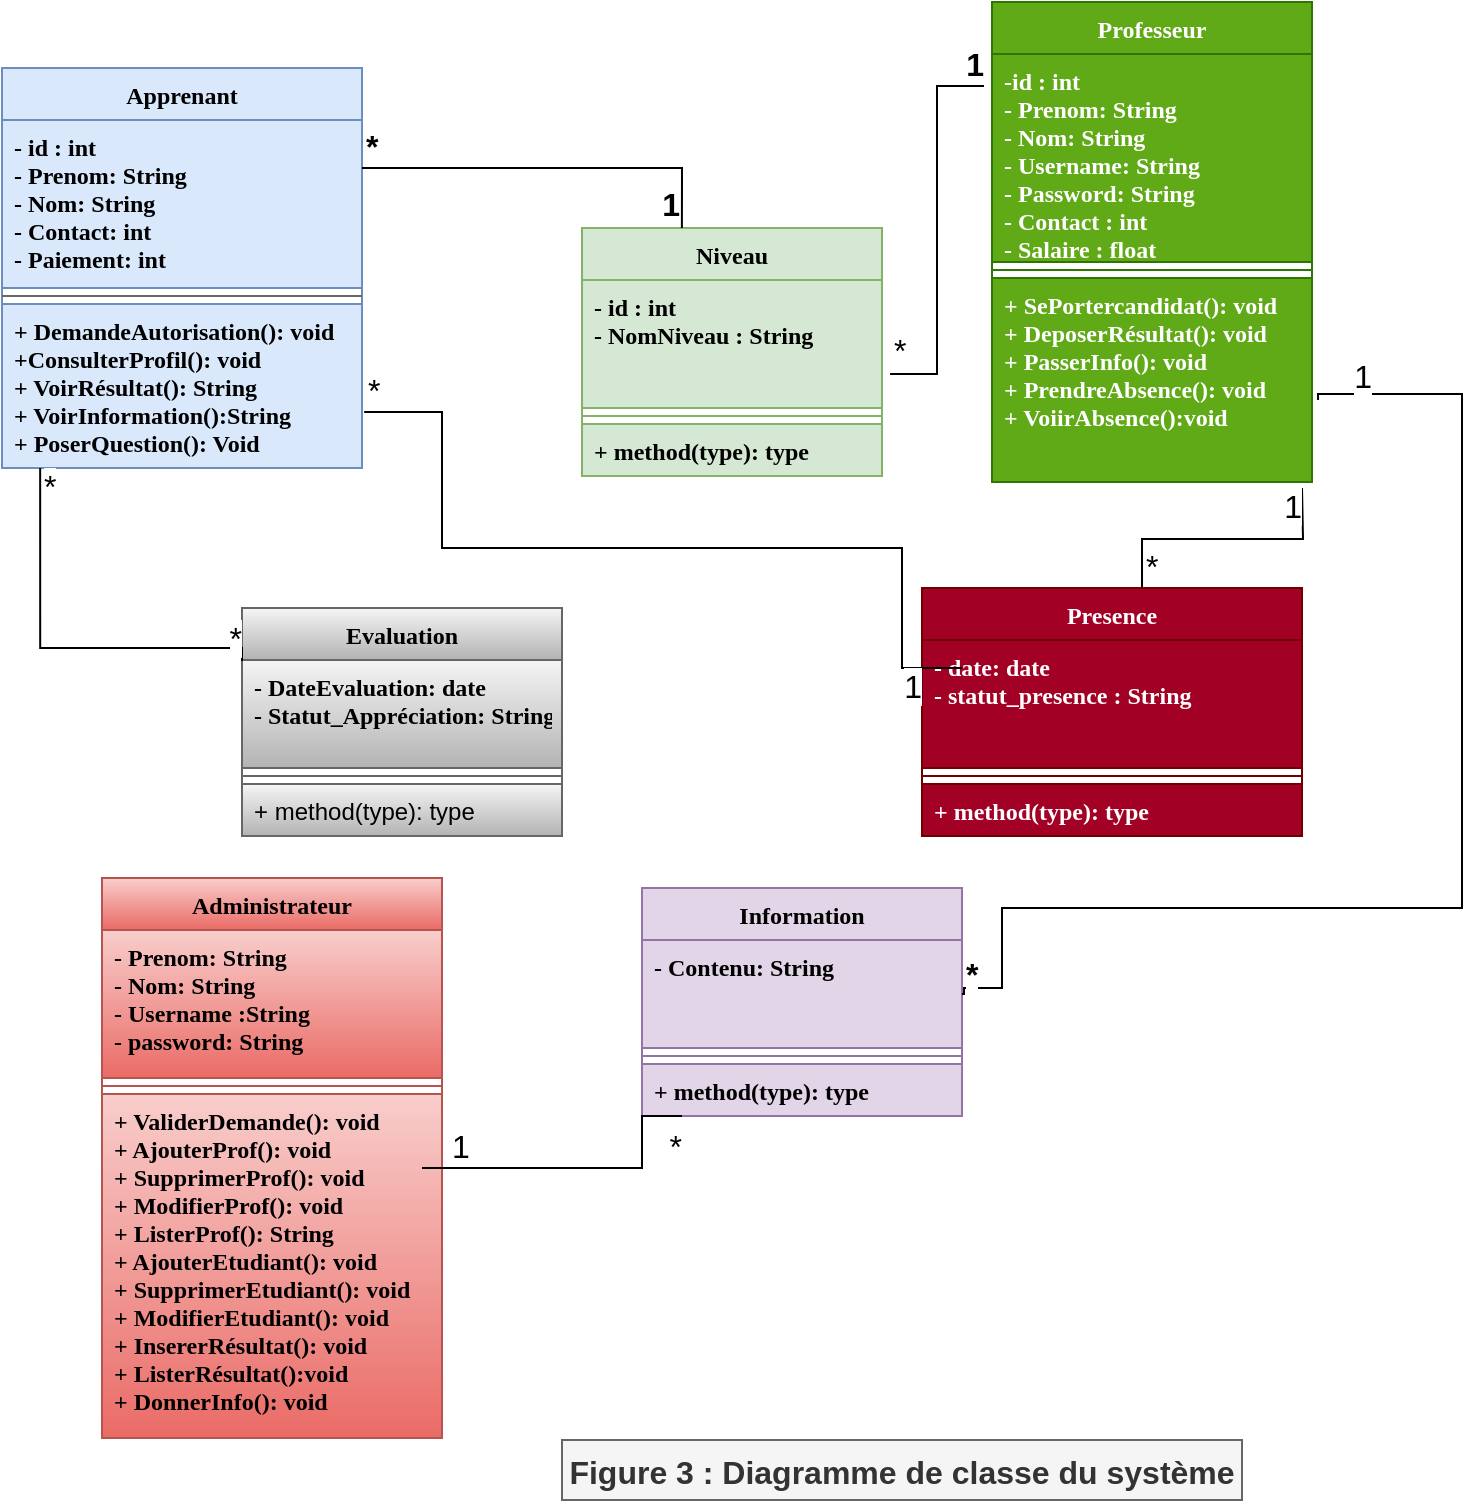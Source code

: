 <mxfile version="20.5.3" type="github">
  <diagram id="C5RBs43oDa-KdzZeNtuy" name="Page-1">
    <mxGraphModel dx="868" dy="482" grid="1" gridSize="10" guides="1" tooltips="1" connect="1" arrows="1" fold="1" page="1" pageScale="1" pageWidth="827" pageHeight="1169" math="0" shadow="0">
      <root>
        <mxCell id="WIyWlLk6GJQsqaUBKTNV-0" />
        <mxCell id="WIyWlLk6GJQsqaUBKTNV-1" parent="WIyWlLk6GJQsqaUBKTNV-0" />
        <mxCell id="76GFjRbFe7bVXMX4q32V-0" value="Professeur" style="swimlane;fontStyle=1;align=center;verticalAlign=top;childLayout=stackLayout;horizontal=1;startSize=26;horizontalStack=0;resizeParent=1;resizeParentMax=0;resizeLast=0;collapsible=1;marginBottom=0;fillColor=#60a917;fontColor=#ffffff;strokeColor=#2D7600;fontFamily=Times New Roman;" parent="WIyWlLk6GJQsqaUBKTNV-1" vertex="1">
          <mxGeometry x="555" y="147" width="160" height="240" as="geometry" />
        </mxCell>
        <mxCell id="76GFjRbFe7bVXMX4q32V-1" value="-id : int&#xa;- Prenom: String&#xa;- Nom: String&#xa;- Username: String&#xa;- Password: String&#xa;- Contact : int&#xa;- Salaire : float" style="text;strokeColor=#2D7600;fillColor=#60a917;align=left;verticalAlign=top;spacingLeft=4;spacingRight=4;overflow=hidden;rotatable=0;points=[[0,0.5],[1,0.5]];portConstraint=eastwest;fontColor=#ffffff;fontStyle=1;fontFamily=Times New Roman;" parent="76GFjRbFe7bVXMX4q32V-0" vertex="1">
          <mxGeometry y="26" width="160" height="104" as="geometry" />
        </mxCell>
        <mxCell id="76GFjRbFe7bVXMX4q32V-2" value="" style="line;strokeWidth=1;fillColor=none;align=left;verticalAlign=middle;spacingTop=-1;spacingLeft=3;spacingRight=3;rotatable=0;labelPosition=right;points=[];portConstraint=eastwest;strokeColor=inherit;" parent="76GFjRbFe7bVXMX4q32V-0" vertex="1">
          <mxGeometry y="130" width="160" height="8" as="geometry" />
        </mxCell>
        <mxCell id="76GFjRbFe7bVXMX4q32V-3" value="+ SePortercandidat(): void&#xa;+ DeposerRésultat(): void&#xa;+ PasserInfo(): void&#xa;+ PrendreAbsence(): void&#xa;+ VoiirAbsence():void" style="text;strokeColor=#2D7600;fillColor=#60a917;align=left;verticalAlign=top;spacingLeft=4;spacingRight=4;overflow=hidden;rotatable=0;points=[[0,0.5],[1,0.5]];portConstraint=eastwest;fontColor=#ffffff;fontStyle=1;fontFamily=Times New Roman;" parent="76GFjRbFe7bVXMX4q32V-0" vertex="1">
          <mxGeometry y="138" width="160" height="102" as="geometry" />
        </mxCell>
        <mxCell id="76GFjRbFe7bVXMX4q32V-4" value="Apprenant" style="swimlane;fontStyle=1;align=center;verticalAlign=top;childLayout=stackLayout;horizontal=1;startSize=26;horizontalStack=0;resizeParent=1;resizeParentMax=0;resizeLast=0;collapsible=1;marginBottom=0;fillColor=#dae8fc;strokeColor=#6c8ebf;fontFamily=Times New Roman;" parent="WIyWlLk6GJQsqaUBKTNV-1" vertex="1">
          <mxGeometry x="60" y="180" width="180" height="200" as="geometry" />
        </mxCell>
        <mxCell id="76GFjRbFe7bVXMX4q32V-5" value="- id : int&#xa;- Prenom: String&#xa;- Nom: String&#xa;- Contact: int&#xa;- Paiement: int" style="text;strokeColor=#6c8ebf;fillColor=#dae8fc;align=left;verticalAlign=top;spacingLeft=4;spacingRight=4;overflow=hidden;rotatable=0;points=[[0,0.5],[1,0.5]];portConstraint=eastwest;fontFamily=Times New Roman;fontStyle=1" parent="76GFjRbFe7bVXMX4q32V-4" vertex="1">
          <mxGeometry y="26" width="180" height="84" as="geometry" />
        </mxCell>
        <mxCell id="76GFjRbFe7bVXMX4q32V-6" value="" style="line;strokeWidth=1;fillColor=#f5f5f5;align=left;verticalAlign=middle;spacingTop=-1;spacingLeft=3;spacingRight=3;rotatable=0;labelPosition=right;points=[];portConstraint=eastwest;strokeColor=#666666;fontColor=#333333;" parent="76GFjRbFe7bVXMX4q32V-4" vertex="1">
          <mxGeometry y="110" width="180" height="8" as="geometry" />
        </mxCell>
        <mxCell id="76GFjRbFe7bVXMX4q32V-7" value="+ DemandeAutorisation(): void&#xa;+ConsulterProfil(): void&#xa;+ VoirRésultat(): String&#xa;+ VoirInformation():String&#xa;+ PoserQuestion(): Void" style="text;strokeColor=#6c8ebf;fillColor=#dae8fc;align=left;verticalAlign=top;spacingLeft=4;spacingRight=4;overflow=hidden;rotatable=0;points=[[0,0.5],[1,0.5]];portConstraint=eastwest;fontFamily=Times New Roman;fontStyle=1" parent="76GFjRbFe7bVXMX4q32V-4" vertex="1">
          <mxGeometry y="118" width="180" height="82" as="geometry" />
        </mxCell>
        <mxCell id="76GFjRbFe7bVXMX4q32V-8" value="Niveau" style="swimlane;fontStyle=1;align=center;verticalAlign=top;childLayout=stackLayout;horizontal=1;startSize=26;horizontalStack=0;resizeParent=1;resizeParentMax=0;resizeLast=0;collapsible=1;marginBottom=0;fillColor=#d5e8d4;strokeColor=#82b366;fontFamily=Times New Roman;" parent="WIyWlLk6GJQsqaUBKTNV-1" vertex="1">
          <mxGeometry x="350" y="260" width="150" height="124" as="geometry" />
        </mxCell>
        <mxCell id="76GFjRbFe7bVXMX4q32V-9" value="- id : int&#xa;- NomNiveau : String" style="text;strokeColor=#82b366;fillColor=#d5e8d4;align=left;verticalAlign=top;spacingLeft=4;spacingRight=4;overflow=hidden;rotatable=0;points=[[0,0.5],[1,0.5]];portConstraint=eastwest;fontFamily=Times New Roman;fontStyle=1" parent="76GFjRbFe7bVXMX4q32V-8" vertex="1">
          <mxGeometry y="26" width="150" height="64" as="geometry" />
        </mxCell>
        <mxCell id="76GFjRbFe7bVXMX4q32V-10" value="" style="line;strokeWidth=1;fillColor=#d5e8d4;align=left;verticalAlign=middle;spacingTop=-1;spacingLeft=3;spacingRight=3;rotatable=0;labelPosition=right;points=[];portConstraint=eastwest;strokeColor=#82b366;" parent="76GFjRbFe7bVXMX4q32V-8" vertex="1">
          <mxGeometry y="90" width="150" height="8" as="geometry" />
        </mxCell>
        <mxCell id="76GFjRbFe7bVXMX4q32V-11" value="+ method(type): type" style="text;strokeColor=#82b366;fillColor=#d5e8d4;align=left;verticalAlign=top;spacingLeft=4;spacingRight=4;overflow=hidden;rotatable=0;points=[[0,0.5],[1,0.5]];portConstraint=eastwest;fontFamily=Times New Roman;fontStyle=1" parent="76GFjRbFe7bVXMX4q32V-8" vertex="1">
          <mxGeometry y="98" width="150" height="26" as="geometry" />
        </mxCell>
        <mxCell id="76GFjRbFe7bVXMX4q32V-12" value="Presence" style="swimlane;fontStyle=1;align=center;verticalAlign=top;childLayout=stackLayout;horizontal=1;startSize=26;horizontalStack=0;resizeParent=1;resizeParentMax=0;resizeLast=0;collapsible=1;marginBottom=0;fillColor=#a20025;fontColor=#ffffff;strokeColor=#6F0000;fontFamily=Times New Roman;" parent="WIyWlLk6GJQsqaUBKTNV-1" vertex="1">
          <mxGeometry x="520" y="440" width="190" height="124" as="geometry" />
        </mxCell>
        <mxCell id="76GFjRbFe7bVXMX4q32V-13" value="- date: date&#xa;- statut_presence : String" style="text;strokeColor=#6F0000;fillColor=#a20025;align=left;verticalAlign=top;spacingLeft=4;spacingRight=4;overflow=hidden;rotatable=0;points=[[0,0.5],[1,0.5]];portConstraint=eastwest;fontColor=#ffffff;fontStyle=1;fontFamily=Times New Roman;" parent="76GFjRbFe7bVXMX4q32V-12" vertex="1">
          <mxGeometry y="26" width="190" height="64" as="geometry" />
        </mxCell>
        <mxCell id="76GFjRbFe7bVXMX4q32V-14" value="" style="line;strokeWidth=1;fillColor=#a20025;align=left;verticalAlign=middle;spacingTop=-1;spacingLeft=3;spacingRight=3;rotatable=0;labelPosition=right;points=[];portConstraint=eastwest;strokeColor=#6F0000;fontColor=#ffffff;" parent="76GFjRbFe7bVXMX4q32V-12" vertex="1">
          <mxGeometry y="90" width="190" height="8" as="geometry" />
        </mxCell>
        <mxCell id="76GFjRbFe7bVXMX4q32V-15" value="+ method(type): type" style="text;strokeColor=#6F0000;fillColor=#a20025;align=left;verticalAlign=top;spacingLeft=4;spacingRight=4;overflow=hidden;rotatable=0;points=[[0,0.5],[1,0.5]];portConstraint=eastwest;fontColor=#ffffff;fontFamily=Times New Roman;fontStyle=1" parent="76GFjRbFe7bVXMX4q32V-12" vertex="1">
          <mxGeometry y="98" width="190" height="26" as="geometry" />
        </mxCell>
        <mxCell id="76GFjRbFe7bVXMX4q32V-16" value="Information" style="swimlane;fontStyle=1;align=center;verticalAlign=top;childLayout=stackLayout;horizontal=1;startSize=26;horizontalStack=0;resizeParent=1;resizeParentMax=0;resizeLast=0;collapsible=1;marginBottom=0;fillColor=#e1d5e7;strokeColor=#9673a6;fontFamily=Times New Roman;" parent="WIyWlLk6GJQsqaUBKTNV-1" vertex="1">
          <mxGeometry x="380" y="590" width="160" height="114" as="geometry" />
        </mxCell>
        <mxCell id="76GFjRbFe7bVXMX4q32V-17" value="- Contenu: String" style="text;strokeColor=#9673a6;fillColor=#e1d5e7;align=left;verticalAlign=top;spacingLeft=4;spacingRight=4;overflow=hidden;rotatable=0;points=[[0,0.5],[1,0.5]];portConstraint=eastwest;fontFamily=Times New Roman;fontStyle=1" parent="76GFjRbFe7bVXMX4q32V-16" vertex="1">
          <mxGeometry y="26" width="160" height="54" as="geometry" />
        </mxCell>
        <mxCell id="76GFjRbFe7bVXMX4q32V-18" value="" style="line;strokeWidth=1;fillColor=none;align=left;verticalAlign=middle;spacingTop=-1;spacingLeft=3;spacingRight=3;rotatable=0;labelPosition=right;points=[];portConstraint=eastwest;strokeColor=inherit;" parent="76GFjRbFe7bVXMX4q32V-16" vertex="1">
          <mxGeometry y="80" width="160" height="8" as="geometry" />
        </mxCell>
        <mxCell id="76GFjRbFe7bVXMX4q32V-19" value="+ method(type): type" style="text;strokeColor=#9673a6;fillColor=#e1d5e7;align=left;verticalAlign=top;spacingLeft=4;spacingRight=4;overflow=hidden;rotatable=0;points=[[0,0.5],[1,0.5]];portConstraint=eastwest;fontFamily=Times New Roman;fontStyle=1" parent="76GFjRbFe7bVXMX4q32V-16" vertex="1">
          <mxGeometry y="88" width="160" height="26" as="geometry" />
        </mxCell>
        <mxCell id="76GFjRbFe7bVXMX4q32V-21" value="Evaluation" style="swimlane;fontStyle=1;align=center;verticalAlign=top;childLayout=stackLayout;horizontal=1;startSize=26;horizontalStack=0;resizeParent=1;resizeParentMax=0;resizeLast=0;collapsible=1;marginBottom=0;fillColor=#f5f5f5;gradientColor=#b3b3b3;strokeColor=#666666;fontFamily=Times New Roman;" parent="WIyWlLk6GJQsqaUBKTNV-1" vertex="1">
          <mxGeometry x="180" y="450" width="160" height="114" as="geometry" />
        </mxCell>
        <mxCell id="76GFjRbFe7bVXMX4q32V-22" value="- DateEvaluation: date&#xa;- Statut_Appréciation: String " style="text;strokeColor=#666666;fillColor=#f5f5f5;align=left;verticalAlign=top;spacingLeft=4;spacingRight=4;overflow=hidden;rotatable=0;points=[[0,0.5],[1,0.5]];portConstraint=eastwest;gradientColor=#b3b3b3;fontFamily=Times New Roman;fontStyle=1" parent="76GFjRbFe7bVXMX4q32V-21" vertex="1">
          <mxGeometry y="26" width="160" height="54" as="geometry" />
        </mxCell>
        <mxCell id="76GFjRbFe7bVXMX4q32V-23" value="" style="line;strokeWidth=1;fillColor=none;align=left;verticalAlign=middle;spacingTop=-1;spacingLeft=3;spacingRight=3;rotatable=0;labelPosition=right;points=[];portConstraint=eastwest;strokeColor=inherit;" parent="76GFjRbFe7bVXMX4q32V-21" vertex="1">
          <mxGeometry y="80" width="160" height="8" as="geometry" />
        </mxCell>
        <mxCell id="76GFjRbFe7bVXMX4q32V-24" value="+ method(type): type" style="text;strokeColor=#666666;fillColor=#f5f5f5;align=left;verticalAlign=top;spacingLeft=4;spacingRight=4;overflow=hidden;rotatable=0;points=[[0,0.5],[1,0.5]];portConstraint=eastwest;gradientColor=#b3b3b3;" parent="76GFjRbFe7bVXMX4q32V-21" vertex="1">
          <mxGeometry y="88" width="160" height="26" as="geometry" />
        </mxCell>
        <mxCell id="2XKTylvmgvcp49OsMqBx-0" value="Administrateur" style="swimlane;fontStyle=1;align=center;verticalAlign=top;childLayout=stackLayout;horizontal=1;startSize=26;horizontalStack=0;resizeParent=1;resizeParentMax=0;resizeLast=0;collapsible=1;marginBottom=0;fillColor=#f8cecc;gradientColor=#ea6b66;strokeColor=#b85450;fontFamily=Times New Roman;" parent="WIyWlLk6GJQsqaUBKTNV-1" vertex="1">
          <mxGeometry x="110" y="585" width="170" height="280" as="geometry" />
        </mxCell>
        <mxCell id="2XKTylvmgvcp49OsMqBx-1" value="- Prenom: String&#xa;- Nom: String&#xa;- Username :String&#xa;- password: String" style="text;strokeColor=#b85450;fillColor=#f8cecc;align=left;verticalAlign=top;spacingLeft=4;spacingRight=4;overflow=hidden;rotatable=0;points=[[0,0.5],[1,0.5]];portConstraint=eastwest;gradientColor=#ea6b66;fontFamily=Times New Roman;fontStyle=1" parent="2XKTylvmgvcp49OsMqBx-0" vertex="1">
          <mxGeometry y="26" width="170" height="74" as="geometry" />
        </mxCell>
        <mxCell id="2XKTylvmgvcp49OsMqBx-2" value="" style="line;strokeWidth=1;fillColor=none;align=left;verticalAlign=middle;spacingTop=-1;spacingLeft=3;spacingRight=3;rotatable=0;labelPosition=right;points=[];portConstraint=eastwest;strokeColor=inherit;" parent="2XKTylvmgvcp49OsMqBx-0" vertex="1">
          <mxGeometry y="100" width="170" height="8" as="geometry" />
        </mxCell>
        <mxCell id="2XKTylvmgvcp49OsMqBx-3" value="+ ValiderDemande(): void&#xa;+ AjouterProf(): void&#xa;+ SupprimerProf(): void&#xa;+ ModifierProf(): void&#xa;+ ListerProf(): String&#xa;+ AjouterEtudiant(): void&#xa;+ SupprimerEtudiant(): void&#xa;+ ModifierEtudiant(): void&#xa;+ InsererRésultat(): void&#xa;+ ListerRésultat():void&#xa;+ DonnerInfo(): void" style="text;strokeColor=#b85450;fillColor=#f8cecc;align=left;verticalAlign=top;spacingLeft=4;spacingRight=4;overflow=hidden;rotatable=0;points=[[0,0.5],[1,0.5]];portConstraint=eastwest;gradientColor=#ea6b66;fontFamily=Times New Roman;fontStyle=1" parent="2XKTylvmgvcp49OsMqBx-0" vertex="1">
          <mxGeometry y="108" width="170" height="172" as="geometry" />
        </mxCell>
        <mxCell id="2XKTylvmgvcp49OsMqBx-4" value="" style="endArrow=none;html=1;edgeStyle=orthogonalEdgeStyle;rounded=0;entryX=0.333;entryY=0;entryDx=0;entryDy=0;entryPerimeter=0;" parent="WIyWlLk6GJQsqaUBKTNV-1" target="76GFjRbFe7bVXMX4q32V-8" edge="1">
          <mxGeometry relative="1" as="geometry">
            <mxPoint x="240" y="230" as="sourcePoint" />
            <mxPoint x="400" y="230" as="targetPoint" />
            <Array as="points">
              <mxPoint x="400" y="230" />
            </Array>
          </mxGeometry>
        </mxCell>
        <mxCell id="2XKTylvmgvcp49OsMqBx-5" value="*" style="edgeLabel;resizable=0;html=1;align=left;verticalAlign=bottom;fontStyle=1;fontSize=16;" parent="2XKTylvmgvcp49OsMqBx-4" connectable="0" vertex="1">
          <mxGeometry x="-1" relative="1" as="geometry" />
        </mxCell>
        <mxCell id="2XKTylvmgvcp49OsMqBx-6" value="1" style="edgeLabel;resizable=0;html=1;align=right;verticalAlign=bottom;fontStyle=1;fontSize=16;" parent="2XKTylvmgvcp49OsMqBx-4" connectable="0" vertex="1">
          <mxGeometry x="1" relative="1" as="geometry" />
        </mxCell>
        <mxCell id="2XKTylvmgvcp49OsMqBx-7" value="" style="endArrow=none;html=1;edgeStyle=orthogonalEdgeStyle;rounded=0;fontSize=16;entryX=-0.025;entryY=0.154;entryDx=0;entryDy=0;entryPerimeter=0;exitX=1.027;exitY=0.734;exitDx=0;exitDy=0;exitPerimeter=0;" parent="WIyWlLk6GJQsqaUBKTNV-1" source="76GFjRbFe7bVXMX4q32V-9" target="76GFjRbFe7bVXMX4q32V-1" edge="1">
          <mxGeometry relative="1" as="geometry">
            <mxPoint x="540" y="290" as="sourcePoint" />
            <mxPoint x="570" y="230" as="targetPoint" />
          </mxGeometry>
        </mxCell>
        <mxCell id="2XKTylvmgvcp49OsMqBx-8" value="*" style="edgeLabel;resizable=0;html=1;align=left;verticalAlign=bottom;fontSize=16;" parent="2XKTylvmgvcp49OsMqBx-7" connectable="0" vertex="1">
          <mxGeometry x="-1" relative="1" as="geometry" />
        </mxCell>
        <mxCell id="2XKTylvmgvcp49OsMqBx-9" value="1" style="edgeLabel;resizable=0;html=1;align=right;verticalAlign=bottom;fontSize=16;fontStyle=1" parent="2XKTylvmgvcp49OsMqBx-7" connectable="0" vertex="1">
          <mxGeometry x="1" relative="1" as="geometry" />
        </mxCell>
        <mxCell id="2XKTylvmgvcp49OsMqBx-13" value="" style="endArrow=none;html=1;edgeStyle=orthogonalEdgeStyle;rounded=0;fontSize=16;exitX=0.106;exitY=1;exitDx=0;exitDy=0;exitPerimeter=0;" parent="WIyWlLk6GJQsqaUBKTNV-1" source="76GFjRbFe7bVXMX4q32V-7" edge="1">
          <mxGeometry relative="1" as="geometry">
            <mxPoint x="50" y="480" as="sourcePoint" />
            <mxPoint x="180" y="476.5" as="targetPoint" />
            <Array as="points">
              <mxPoint x="79" y="470" />
              <mxPoint x="180" y="470" />
            </Array>
          </mxGeometry>
        </mxCell>
        <mxCell id="2XKTylvmgvcp49OsMqBx-14" value="*" style="edgeLabel;resizable=0;html=1;align=left;verticalAlign=bottom;fontSize=16;" parent="2XKTylvmgvcp49OsMqBx-13" connectable="0" vertex="1">
          <mxGeometry x="-1" relative="1" as="geometry">
            <mxPoint y="20" as="offset" />
          </mxGeometry>
        </mxCell>
        <mxCell id="2XKTylvmgvcp49OsMqBx-15" value="*" style="edgeLabel;resizable=0;html=1;align=right;verticalAlign=bottom;fontSize=16;" parent="2XKTylvmgvcp49OsMqBx-13" connectable="0" vertex="1">
          <mxGeometry x="1" relative="1" as="geometry" />
        </mxCell>
        <mxCell id="2XKTylvmgvcp49OsMqBx-16" value="" style="endArrow=none;html=1;edgeStyle=orthogonalEdgeStyle;rounded=0;fontSize=16;exitX=0.579;exitY=0;exitDx=0;exitDy=0;exitPerimeter=0;" parent="WIyWlLk6GJQsqaUBKTNV-1" source="76GFjRbFe7bVXMX4q32V-12" edge="1">
          <mxGeometry relative="1" as="geometry">
            <mxPoint x="650" y="430" as="sourcePoint" />
            <mxPoint x="710" y="390" as="targetPoint" />
          </mxGeometry>
        </mxCell>
        <mxCell id="2XKTylvmgvcp49OsMqBx-17" value="*" style="edgeLabel;resizable=0;html=1;align=left;verticalAlign=bottom;fontSize=16;" parent="2XKTylvmgvcp49OsMqBx-16" connectable="0" vertex="1">
          <mxGeometry x="-1" relative="1" as="geometry" />
        </mxCell>
        <mxCell id="2XKTylvmgvcp49OsMqBx-18" value="1" style="edgeLabel;resizable=0;html=1;align=right;verticalAlign=bottom;fontSize=16;" parent="2XKTylvmgvcp49OsMqBx-16" connectable="0" vertex="1">
          <mxGeometry x="1" relative="1" as="geometry">
            <mxPoint y="20" as="offset" />
          </mxGeometry>
        </mxCell>
        <mxCell id="2XKTylvmgvcp49OsMqBx-19" value="" style="endArrow=none;html=1;edgeStyle=orthogonalEdgeStyle;rounded=0;fontSize=16;entryX=0.125;entryY=1;entryDx=0;entryDy=0;entryPerimeter=0;" parent="WIyWlLk6GJQsqaUBKTNV-1" target="76GFjRbFe7bVXMX4q32V-19" edge="1">
          <mxGeometry relative="1" as="geometry">
            <mxPoint x="290" y="730" as="sourcePoint" />
            <mxPoint x="370" y="750" as="targetPoint" />
            <Array as="points">
              <mxPoint x="270" y="730" />
              <mxPoint x="380" y="730" />
              <mxPoint x="380" y="704" />
            </Array>
          </mxGeometry>
        </mxCell>
        <mxCell id="2XKTylvmgvcp49OsMqBx-20" value="1" style="edgeLabel;resizable=0;html=1;align=left;verticalAlign=bottom;fontSize=16;" parent="2XKTylvmgvcp49OsMqBx-19" connectable="0" vertex="1">
          <mxGeometry x="-1" relative="1" as="geometry">
            <mxPoint x="-7" as="offset" />
          </mxGeometry>
        </mxCell>
        <mxCell id="2XKTylvmgvcp49OsMqBx-21" value="*" style="edgeLabel;resizable=0;html=1;align=right;verticalAlign=bottom;fontSize=16;" parent="2XKTylvmgvcp49OsMqBx-19" connectable="0" vertex="1">
          <mxGeometry x="1" relative="1" as="geometry">
            <mxPoint y="26" as="offset" />
          </mxGeometry>
        </mxCell>
        <mxCell id="2XKTylvmgvcp49OsMqBx-22" value="" style="endArrow=none;html=1;edgeStyle=orthogonalEdgeStyle;rounded=0;fontSize=16;exitX=1.006;exitY=0.659;exitDx=0;exitDy=0;exitPerimeter=0;" parent="WIyWlLk6GJQsqaUBKTNV-1" source="76GFjRbFe7bVXMX4q32V-7" edge="1">
          <mxGeometry relative="1" as="geometry">
            <mxPoint x="260" y="390" as="sourcePoint" />
            <mxPoint x="540" y="480" as="targetPoint" />
            <Array as="points">
              <mxPoint x="280" y="352" />
              <mxPoint x="280" y="420" />
              <mxPoint x="510" y="420" />
              <mxPoint x="510" y="480" />
            </Array>
          </mxGeometry>
        </mxCell>
        <mxCell id="2XKTylvmgvcp49OsMqBx-23" value="*" style="edgeLabel;resizable=0;html=1;align=left;verticalAlign=bottom;fontSize=16;" parent="2XKTylvmgvcp49OsMqBx-22" connectable="0" vertex="1">
          <mxGeometry x="-1" relative="1" as="geometry" />
        </mxCell>
        <mxCell id="2XKTylvmgvcp49OsMqBx-24" value="1" style="edgeLabel;resizable=0;html=1;align=right;verticalAlign=bottom;fontSize=16;" parent="2XKTylvmgvcp49OsMqBx-22" connectable="0" vertex="1">
          <mxGeometry x="1" relative="1" as="geometry">
            <mxPoint x="-20" y="20" as="offset" />
          </mxGeometry>
        </mxCell>
        <mxCell id="2XKTylvmgvcp49OsMqBx-26" value="" style="endArrow=none;html=1;edgeStyle=orthogonalEdgeStyle;rounded=0;fontSize=16;entryX=1.019;entryY=0.598;entryDx=0;entryDy=0;entryPerimeter=0;" parent="WIyWlLk6GJQsqaUBKTNV-1" target="76GFjRbFe7bVXMX4q32V-3" edge="1">
          <mxGeometry relative="1" as="geometry">
            <mxPoint x="540" y="643" as="sourcePoint" />
            <mxPoint x="680" y="660" as="targetPoint" />
            <Array as="points">
              <mxPoint x="541" y="643" />
              <mxPoint x="541" y="640" />
              <mxPoint x="560" y="640" />
              <mxPoint x="560" y="600" />
              <mxPoint x="790" y="600" />
              <mxPoint x="790" y="343" />
            </Array>
          </mxGeometry>
        </mxCell>
        <mxCell id="2XKTylvmgvcp49OsMqBx-27" value="*" style="edgeLabel;resizable=0;html=1;align=left;verticalAlign=bottom;fontSize=16;fontStyle=1" parent="2XKTylvmgvcp49OsMqBx-26" connectable="0" vertex="1">
          <mxGeometry x="-1" relative="1" as="geometry">
            <mxPoint y="1" as="offset" />
          </mxGeometry>
        </mxCell>
        <mxCell id="2XKTylvmgvcp49OsMqBx-28" value="1" style="edgeLabel;resizable=0;html=1;align=right;verticalAlign=bottom;fontSize=16;" parent="2XKTylvmgvcp49OsMqBx-26" connectable="0" vertex="1">
          <mxGeometry x="1" relative="1" as="geometry">
            <mxPoint x="27" as="offset" />
          </mxGeometry>
        </mxCell>
        <mxCell id="pj2wL5hmUy9nTEXLpeDk-0" value="Figure 3 : Diagramme de classe du système" style="text;align=center;fontStyle=1;verticalAlign=middle;spacingLeft=3;spacingRight=3;rotatable=0;points=[[0,0.5],[1,0.5]];portConstraint=eastwest;fontSize=16;fillColor=#f5f5f5;fontColor=#333333;strokeColor=#666666;" parent="WIyWlLk6GJQsqaUBKTNV-1" vertex="1">
          <mxGeometry x="340" y="866" width="340" height="30" as="geometry" />
        </mxCell>
      </root>
    </mxGraphModel>
  </diagram>
</mxfile>

